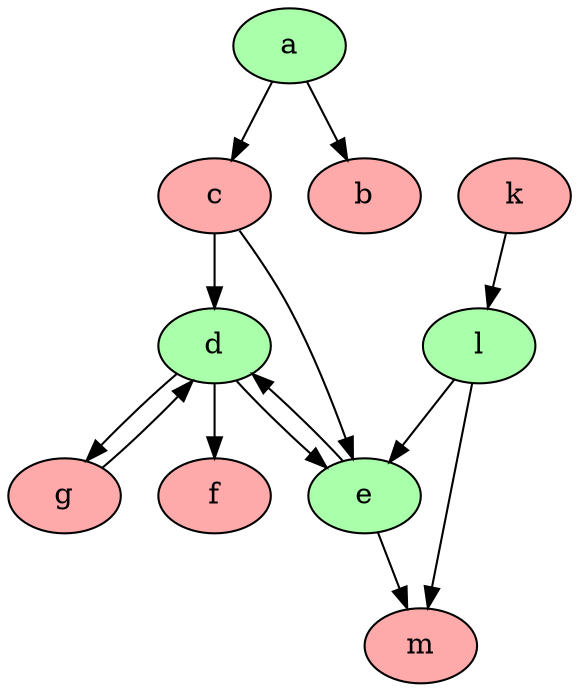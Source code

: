 strict digraph "" {
	a	[fillcolor="#AAFFAA",
		style=filled];
	b	[fillcolor="#FFAAAA",
		style=filled];
	a -> b	[dir=forward];
	c	[fillcolor="#FFAAAA",
		style=filled];
	a -> c	[dir=forward];
	d	[fillcolor="#AAFFAA",
		style=filled];
	c -> d	[dir=forward];
	e	[fillcolor="#AAFFAA",
		style=filled];
	c -> e	[dir=forward];
	k	[fillcolor="#FFAAAA",
		style=filled];
	l	[fillcolor="#AAFFAA",
		style=filled];
	k -> l	[dir=forward];
	l -> e	[dir=forward];
	m	[fillcolor="#FFAAAA",
		style=filled];
	l -> m	[dir=forward];
	d -> e	[dir=forward];
	f	[fillcolor="#FFAAAA",
		style=filled];
	d -> f	[dir=forward];
	g	[fillcolor="#FFAAAA",
		style=filled];
	d -> g	[dir=forward];
	e -> d	[dir=forward];
	e -> m	[dir=forward];
	g -> d	[dir=forward];
}
